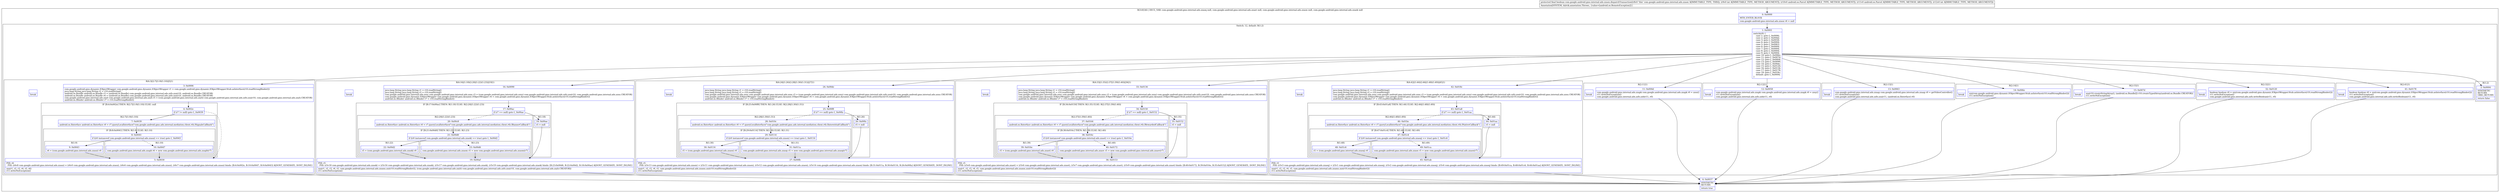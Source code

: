 digraph "CFG forcom.google.android.gms.internal.ads.zzaox.dispatchTransaction(ILandroid\/os\/Parcel;Landroid\/os\/Parcel;I)Z" {
subgraph cluster_Region_1961803058 {
label = "R(3:0|1|6) | DECL_VAR: com.google.android.gms.internal.ads.zzaoq null, com.google.android.gms.internal.ads.zzaot null, com.google.android.gms.internal.ads.zzaon null, com.google.android.gms.internal.ads.zzaok null\l";
node [shape=record,color=blue];
Node_0 [shape=record,label="{0\:\ 0x0000|MTH_ENTER_BLOCK\l|com.google.android.gms.internal.ads.zzaoz r6 = null\l}"];
subgraph cluster_SwitchRegion_1664837426 {
label = "Switch: 12, default: R(1:2)";
node [shape=record,color=blue];
Node_1 [shape=record,label="{1\:\ 0x0001|switch(r9) \{\l    case 1: goto L_0x0006;\l    case 2: goto L_0x004d;\l    case 3: goto L_0x0058;\l    case 4: goto L_0x0004;\l    case 5: goto L_0x0063;\l    case 6: goto L_0x0004;\l    case 7: goto L_0x0004;\l    case 8: goto L_0x0004;\l    case 9: goto L_0x0004;\l    case 10: goto L_0x006e;\l    case 11: goto L_0x007d;\l    case 12: goto L_0x0004;\l    case 13: goto L_0x0090;\l    case 14: goto L_0x00dc;\l    case 15: goto L_0x0120;\l    case 16: goto L_0x0134;\l    case 17: goto L_0x0178;\l    case 18: goto L_0x018c;\l    default: goto L_0x0004;\l\}\l}"];
subgraph cluster_Region_747376887 {
label = "R(4:3|(2:7|(1:9)(1:10))|5|1)";
node [shape=record,color=blue];
Node_3 [shape=record,label="{3\:\ 0x0006|com.google.android.gms.dynamic.IObjectWrapper com.google.android.gms.dynamic.IObjectWrapper r1 = com.google.android.gms.dynamic.IObjectWrapper.Stub.asInterface(r10.readStrongBinder())\ljava.lang.String java.lang.String r2 = r10.readString()\landroid.os.Bundle android.os.Bundle r3 = (android.os.Bundle) com.google.android.gms.internal.ads.zzfo.zza(r10, android.os.Bundle.CREATOR)\landroid.os.Bundle android.os.Bundle r4 = (android.os.Bundle) com.google.android.gms.internal.ads.zzfo.zza(r10, android.os.Bundle.CREATOR)\lcom.google.android.gms.internal.ads.zzyb com.google.android.gms.internal.ads.zzyb r5 = (com.google.android.gms.internal.ads.zzyb) com.google.android.gms.internal.ads.zzfo.zza(r10, com.google.android.gms.internal.ads.zzyb.CREATOR)\landroid.os.IBinder android.os.IBinder r7 = r10.readStrongBinder()\l}"];
subgraph cluster_IfRegion_537976367 {
label = "IF [B:4:0x002e] THEN: R(2:7|(1:9)(1:10)) ELSE: null";
node [shape=record,color=blue];
Node_4 [shape=record,label="{4\:\ 0x002e|if (r7 != null) goto L_0x0039\l}"];
subgraph cluster_Region_2131208751 {
label = "R(2:7|(1:9)(1:10))";
node [shape=record,color=blue];
Node_7 [shape=record,label="{7\:\ 0x0039|android.os.IInterface android.os.IInterface r0 = r7.queryLocalInterface(\"com.google.android.gms.ads.internal.mediation.client.rtb.ISignalsCallback\")\l}"];
subgraph cluster_IfRegion_1689372270 {
label = "IF [B:8:0x0041] THEN: R(1:9) ELSE: R(1:10)";
node [shape=record,color=blue];
Node_8 [shape=record,label="{8\:\ 0x0041|if ((r0 instanceof com.google.android.gms.internal.ads.zzaoz) == true) goto L_0x0043\l}"];
subgraph cluster_Region_1859906732 {
label = "R(1:9)";
node [shape=record,color=blue];
Node_9 [shape=record,label="{9\:\ 0x0043|r6 = (com.google.android.gms.internal.ads.zzaoz) r0\l}"];
}
subgraph cluster_Region_1979033813 {
label = "R(1:10)";
node [shape=record,color=blue];
Node_10 [shape=record,label="{10\:\ 0x0047|com.google.android.gms.internal.ads.zzapb r6 = new com.google.android.gms.internal.ads.zzapb(r7)\l}"];
}
}
}
}
Node_5 [shape=record,label="{5\:\ 0x0030|PHI: r6 \l  PHI: (r6v8 com.google.android.gms.internal.ads.zzaoz) = (r6v0 com.google.android.gms.internal.ads.zzaoz), (r6v6 com.google.android.gms.internal.ads.zzaoz), (r6v7 com.google.android.gms.internal.ads.zzaoz) binds: [B:4:0x002e, B:10:0x0047, B:9:0x0043] A[DONT_GENERATE, DONT_INLINE]\l|zza(r1, r2, r3, r4, r5, r6)\lr11.writeNoException()\l}"];
Node_InsnContainer_1139913939 [shape=record,label="{|break\l}"];
}
subgraph cluster_Region_325431695 {
label = "R(2:11|1)";
node [shape=record,color=blue];
Node_11 [shape=record,label="{11\:\ 0x004d|com.google.android.gms.internal.ads.zzapk com.google.android.gms.internal.ads.zzapk r0 = zzsx()\lr11.writeNoException()\lcom.google.android.gms.internal.ads.zzfo.zzb(r11, r0)\l}"];
Node_InsnContainer_225119821 [shape=record,label="{|break\l}"];
}
subgraph cluster_Region_1251620591 {
label = "R(2:12|1)";
node [shape=record,color=blue];
Node_12 [shape=record,label="{12\:\ 0x0058|com.google.android.gms.internal.ads.zzapk com.google.android.gms.internal.ads.zzapk r0 = zzsy()\lr11.writeNoException()\lcom.google.android.gms.internal.ads.zzfo.zzb(r11, r0)\l}"];
Node_InsnContainer_53661650 [shape=record,label="{|break\l}"];
}
subgraph cluster_Region_269084730 {
label = "R(2:13|1)";
node [shape=record,color=blue];
Node_13 [shape=record,label="{13\:\ 0x0063|com.google.android.gms.internal.ads.zzaap com.google.android.gms.internal.ads.zzaap r0 = getVideoController()\lr11.writeNoException()\lcom.google.android.gms.internal.ads.zzfo.zza(r11, (android.os.IInterface) r0)\l}"];
Node_InsnContainer_998779505 [shape=record,label="{|break\l}"];
}
subgraph cluster_Region_1972459263 {
label = "R(2:14|1)";
node [shape=record,color=blue];
Node_14 [shape=record,label="{14\:\ 0x006e|zzx(com.google.android.gms.dynamic.IObjectWrapper.Stub.asInterface(r10.readStrongBinder()))\lr11.writeNoException()\l}"];
Node_InsnContainer_542975846 [shape=record,label="{|break\l}"];
}
subgraph cluster_Region_889463008 {
label = "R(2:15|1)";
node [shape=record,color=blue];
Node_15 [shape=record,label="{15\:\ 0x007d|zza(r10.createStringArray(), (android.os.Bundle[]) r10.createTypedArray(android.os.Bundle.CREATOR))\lr11.writeNoException()\l}"];
Node_InsnContainer_1336233875 [shape=record,label="{|break\l}"];
}
subgraph cluster_Region_723870952 {
label = "R(4:16|(1:18)(2:20|(1:22)(1:23))|19|1)";
node [shape=record,color=blue];
Node_16 [shape=record,label="{16\:\ 0x0090|java.lang.String java.lang.String r1 = r10.readString()\ljava.lang.String java.lang.String r2 = r10.readString()\lcom.google.android.gms.internal.ads.zzxx com.google.android.gms.internal.ads.zzxx r3 = (com.google.android.gms.internal.ads.zzxx) com.google.android.gms.internal.ads.zzfo.zza(r10, com.google.android.gms.internal.ads.zzxx.CREATOR)\lcom.google.android.gms.dynamic.IObjectWrapper com.google.android.gms.dynamic.IObjectWrapper r4 = com.google.android.gms.dynamic.IObjectWrapper.Stub.asInterface(r10.readStrongBinder())\landroid.os.IBinder android.os.IBinder r7 = r10.readStrongBinder()\l}"];
subgraph cluster_IfRegion_1456462930 {
label = "IF [B:17:0x00ac] THEN: R(1:18) ELSE: R(2:20|(1:22)(1:23))";
node [shape=record,color=blue];
Node_17 [shape=record,label="{17\:\ 0x00ac|if (r7 == null) goto L_0x00ae\l}"];
subgraph cluster_Region_1541210999 {
label = "R(1:18)";
node [shape=record,color=blue];
Node_18 [shape=record,label="{18\:\ 0x00ae|r5 = null\l}"];
}
subgraph cluster_Region_1791976508 {
label = "R(2:20|(1:22)(1:23))";
node [shape=record,color=blue];
Node_20 [shape=record,label="{20\:\ 0x00c8|android.os.IInterface android.os.IInterface r0 = r7.queryLocalInterface(\"com.google.android.gms.ads.internal.mediation.client.rtb.IBannerCallback\")\l}"];
subgraph cluster_IfRegion_1646730689 {
label = "IF [B:21:0x00d0] THEN: R(1:22) ELSE: R(1:23)";
node [shape=record,color=blue];
Node_21 [shape=record,label="{21\:\ 0x00d0|if ((r0 instanceof com.google.android.gms.internal.ads.zzaok) == true) goto L_0x00d2\l}"];
subgraph cluster_Region_1252159643 {
label = "R(1:22)";
node [shape=record,color=blue];
Node_22 [shape=record,label="{22\:\ 0x00d2|r5 = (com.google.android.gms.internal.ads.zzaok) r0\l}"];
}
subgraph cluster_Region_1646606153 {
label = "R(1:23)";
node [shape=record,color=blue];
Node_23 [shape=record,label="{23\:\ 0x00d6|com.google.android.gms.internal.ads.zzaom r5 = new com.google.android.gms.internal.ads.zzaom(r7)\l}"];
}
}
}
}
Node_19 [shape=record,label="{19\:\ 0x00af|PHI: r5 \l  PHI: (r5v18 com.google.android.gms.internal.ads.zzaok) = (r5v16 com.google.android.gms.internal.ads.zzaok), (r5v17 com.google.android.gms.internal.ads.zzaok), (r5v19 com.google.android.gms.internal.ads.zzaok) binds: [B:23:0x00d6, B:22:0x00d2, B:18:0x00ae] A[DONT_GENERATE, DONT_INLINE]\l|zza(r1, r2, r3, r4, r5, com.google.android.gms.internal.ads.zzamx.zzz(r10.readStrongBinder()), (com.google.android.gms.internal.ads.zzyb) com.google.android.gms.internal.ads.zzfo.zza(r10, com.google.android.gms.internal.ads.zzyb.CREATOR))\lr11.writeNoException()\l}"];
Node_InsnContainer_813489718 [shape=record,label="{|break\l}"];
}
subgraph cluster_Region_1515406936 {
label = "R(4:24|(1:26)(2:28|(1:30)(1:31))|27|1)";
node [shape=record,color=blue];
Node_24 [shape=record,label="{24\:\ 0x00dc|java.lang.String java.lang.String r1 = r10.readString()\ljava.lang.String java.lang.String r2 = r10.readString()\lcom.google.android.gms.internal.ads.zzxx com.google.android.gms.internal.ads.zzxx r3 = (com.google.android.gms.internal.ads.zzxx) com.google.android.gms.internal.ads.zzfo.zza(r10, com.google.android.gms.internal.ads.zzxx.CREATOR)\lcom.google.android.gms.dynamic.IObjectWrapper com.google.android.gms.dynamic.IObjectWrapper r4 = com.google.android.gms.dynamic.IObjectWrapper.Stub.asInterface(r10.readStrongBinder())\landroid.os.IBinder android.os.IBinder r7 = r10.readStrongBinder()\l}"];
subgraph cluster_IfRegion_1716330868 {
label = "IF [B:25:0x00f8] THEN: R(1:26) ELSE: R(2:28|(1:30)(1:31))";
node [shape=record,color=blue];
Node_25 [shape=record,label="{25\:\ 0x00f8|if (r7 == null) goto L_0x00fa\l}"];
subgraph cluster_Region_419572736 {
label = "R(1:26)";
node [shape=record,color=blue];
Node_26 [shape=record,label="{26\:\ 0x00fa|r5 = null\l}"];
}
subgraph cluster_Region_1575146700 {
label = "R(2:28|(1:30)(1:31))";
node [shape=record,color=blue];
Node_28 [shape=record,label="{28\:\ 0x010c|android.os.IInterface android.os.IInterface r0 = r7.queryLocalInterface(\"com.google.android.gms.ads.internal.mediation.client.rtb.IInterstitialCallback\")\l}"];
subgraph cluster_IfRegion_1564740212 {
label = "IF [B:29:0x0114] THEN: R(1:30) ELSE: R(1:31)";
node [shape=record,color=blue];
Node_29 [shape=record,label="{29\:\ 0x0114|if ((r0 instanceof com.google.android.gms.internal.ads.zzaon) == true) goto L_0x0116\l}"];
subgraph cluster_Region_1385027113 {
label = "R(1:30)";
node [shape=record,color=blue];
Node_30 [shape=record,label="{30\:\ 0x0116|r5 = (com.google.android.gms.internal.ads.zzaon) r0\l}"];
}
subgraph cluster_Region_493223430 {
label = "R(1:31)";
node [shape=record,color=blue];
Node_31 [shape=record,label="{31\:\ 0x011a|com.google.android.gms.internal.ads.zzaop r5 = new com.google.android.gms.internal.ads.zzaop(r7)\l}"];
}
}
}
}
Node_27 [shape=record,label="{27\:\ 0x00fb|PHI: r5 \l  PHI: (r5v13 com.google.android.gms.internal.ads.zzaon) = (r5v11 com.google.android.gms.internal.ads.zzaon), (r5v12 com.google.android.gms.internal.ads.zzaon), (r5v14 com.google.android.gms.internal.ads.zzaon) binds: [B:31:0x011a, B:30:0x0116, B:26:0x00fa] A[DONT_GENERATE, DONT_INLINE]\l|zza(r1, r2, r3, r4, r5, com.google.android.gms.internal.ads.zzamx.zzz(r10.readStrongBinder()))\lr11.writeNoException()\l}"];
Node_InsnContainer_2035525960 [shape=record,label="{|break\l}"];
}
subgraph cluster_Region_1601435264 {
label = "R(2:32|1)";
node [shape=record,color=blue];
Node_32 [shape=record,label="{32\:\ 0x0120|boolean boolean r0 = zzy(com.google.android.gms.dynamic.IObjectWrapper.Stub.asInterface(r10.readStrongBinder()))\lr11.writeNoException()\lcom.google.android.gms.internal.ads.zzfo.writeBoolean(r11, r0)\l}"];
Node_InsnContainer_1841595810 [shape=record,label="{|break\l}"];
}
subgraph cluster_Region_740743141 {
label = "R(4:33|(1:35)(2:37|(1:39)(1:40))|36|1)";
node [shape=record,color=blue];
Node_33 [shape=record,label="{33\:\ 0x0134|java.lang.String java.lang.String r1 = r10.readString()\ljava.lang.String java.lang.String r2 = r10.readString()\lcom.google.android.gms.internal.ads.zzxx com.google.android.gms.internal.ads.zzxx r3 = (com.google.android.gms.internal.ads.zzxx) com.google.android.gms.internal.ads.zzfo.zza(r10, com.google.android.gms.internal.ads.zzxx.CREATOR)\lcom.google.android.gms.dynamic.IObjectWrapper com.google.android.gms.dynamic.IObjectWrapper r4 = com.google.android.gms.dynamic.IObjectWrapper.Stub.asInterface(r10.readStrongBinder())\landroid.os.IBinder android.os.IBinder r7 = r10.readStrongBinder()\l}"];
subgraph cluster_IfRegion_117707790 {
label = "IF [B:34:0x0150] THEN: R(1:35) ELSE: R(2:37|(1:39)(1:40))";
node [shape=record,color=blue];
Node_34 [shape=record,label="{34\:\ 0x0150|if (r7 == null) goto L_0x0152\l}"];
subgraph cluster_Region_1534860556 {
label = "R(1:35)";
node [shape=record,color=blue];
Node_35 [shape=record,label="{35\:\ 0x0152|r5 = null\l}"];
}
subgraph cluster_Region_42937197 {
label = "R(2:37|(1:39)(1:40))";
node [shape=record,color=blue];
Node_37 [shape=record,label="{37\:\ 0x0164|android.os.IInterface android.os.IInterface r0 = r7.queryLocalInterface(\"com.google.android.gms.ads.internal.mediation.client.rtb.IRewardedCallback\")\l}"];
subgraph cluster_IfRegion_122703544 {
label = "IF [B:38:0x016c] THEN: R(1:39) ELSE: R(1:40)";
node [shape=record,color=blue];
Node_38 [shape=record,label="{38\:\ 0x016c|if ((r0 instanceof com.google.android.gms.internal.ads.zzaot) == true) goto L_0x016e\l}"];
subgraph cluster_Region_550739512 {
label = "R(1:39)";
node [shape=record,color=blue];
Node_39 [shape=record,label="{39\:\ 0x016e|r5 = (com.google.android.gms.internal.ads.zzaot) r0\l}"];
}
subgraph cluster_Region_500382488 {
label = "R(1:40)";
node [shape=record,color=blue];
Node_40 [shape=record,label="{40\:\ 0x0172|com.google.android.gms.internal.ads.zzaov r5 = new com.google.android.gms.internal.ads.zzaov(r7)\l}"];
}
}
}
}
Node_36 [shape=record,label="{36\:\ 0x0153|PHI: r5 \l  PHI: (r5v8 com.google.android.gms.internal.ads.zzaot) = (r5v6 com.google.android.gms.internal.ads.zzaot), (r5v7 com.google.android.gms.internal.ads.zzaot), (r5v9 com.google.android.gms.internal.ads.zzaot) binds: [B:40:0x0172, B:39:0x016e, B:35:0x0152] A[DONT_GENERATE, DONT_INLINE]\l|zza(r1, r2, r3, r4, r5, com.google.android.gms.internal.ads.zzamx.zzz(r10.readStrongBinder()))\lr11.writeNoException()\l}"];
Node_InsnContainer_150509150 [shape=record,label="{|break\l}"];
}
subgraph cluster_Region_2090626039 {
label = "R(2:41|1)";
node [shape=record,color=blue];
Node_41 [shape=record,label="{41\:\ 0x0178|boolean boolean r0 = zzz(com.google.android.gms.dynamic.IObjectWrapper.Stub.asInterface(r10.readStrongBinder()))\lr11.writeNoException()\lcom.google.android.gms.internal.ads.zzfo.writeBoolean(r11, r0)\l}"];
Node_InsnContainer_1587770393 [shape=record,label="{|break\l}"];
}
subgraph cluster_Region_755642233 {
label = "R(4:42|(1:44)(2:46|(1:48)(1:49))|45|1)";
node [shape=record,color=blue];
Node_42 [shape=record,label="{42\:\ 0x018c|java.lang.String java.lang.String r1 = r10.readString()\ljava.lang.String java.lang.String r2 = r10.readString()\lcom.google.android.gms.internal.ads.zzxx com.google.android.gms.internal.ads.zzxx r3 = (com.google.android.gms.internal.ads.zzxx) com.google.android.gms.internal.ads.zzfo.zza(r10, com.google.android.gms.internal.ads.zzxx.CREATOR)\lcom.google.android.gms.dynamic.IObjectWrapper com.google.android.gms.dynamic.IObjectWrapper r4 = com.google.android.gms.dynamic.IObjectWrapper.Stub.asInterface(r10.readStrongBinder())\landroid.os.IBinder android.os.IBinder r7 = r10.readStrongBinder()\l}"];
subgraph cluster_IfRegion_1969330445 {
label = "IF [B:43:0x01a8] THEN: R(1:44) ELSE: R(2:46|(1:48)(1:49))";
node [shape=record,color=blue];
Node_43 [shape=record,label="{43\:\ 0x01a8|if (r7 == null) goto L_0x01aa\l}"];
subgraph cluster_Region_1015488818 {
label = "R(1:44)";
node [shape=record,color=blue];
Node_44 [shape=record,label="{44\:\ 0x01aa|r5 = null\l}"];
}
subgraph cluster_Region_1156494721 {
label = "R(2:46|(1:48)(1:49))";
node [shape=record,color=blue];
Node_46 [shape=record,label="{46\:\ 0x01bc|android.os.IInterface android.os.IInterface r0 = r7.queryLocalInterface(\"com.google.android.gms.ads.internal.mediation.client.rtb.INativeCallback\")\l}"];
subgraph cluster_IfRegion_1948555736 {
label = "IF [B:47:0x01c4] THEN: R(1:48) ELSE: R(1:49)";
node [shape=record,color=blue];
Node_47 [shape=record,label="{47\:\ 0x01c4|if ((r0 instanceof com.google.android.gms.internal.ads.zzaoq) == true) goto L_0x01c6\l}"];
subgraph cluster_Region_225759136 {
label = "R(1:48)";
node [shape=record,color=blue];
Node_48 [shape=record,label="{48\:\ 0x01c6|r5 = (com.google.android.gms.internal.ads.zzaoq) r0\l}"];
}
subgraph cluster_Region_136908355 {
label = "R(1:49)";
node [shape=record,color=blue];
Node_49 [shape=record,label="{49\:\ 0x01ca|com.google.android.gms.internal.ads.zzaos r5 = new com.google.android.gms.internal.ads.zzaos(r7)\l}"];
}
}
}
}
Node_45 [shape=record,label="{45\:\ 0x01ab|PHI: r5 \l  PHI: (r5v3 com.google.android.gms.internal.ads.zzaoq) = (r5v1 com.google.android.gms.internal.ads.zzaoq), (r5v2 com.google.android.gms.internal.ads.zzaoq), (r5v4 com.google.android.gms.internal.ads.zzaoq) binds: [B:49:0x01ca, B:48:0x01c6, B:44:0x01aa] A[DONT_GENERATE, DONT_INLINE]\l|zza(r1, r2, r3, r4, r5, com.google.android.gms.internal.ads.zzamx.zzz(r10.readStrongBinder()))\lr11.writeNoException()\l}"];
Node_InsnContainer_979279724 [shape=record,label="{|break\l}"];
}
subgraph cluster_Region_1937695760 {
label = "R(1:2)";
node [shape=record,color=blue];
Node_2 [shape=record,label="{2\:\ 0x0004|SYNTHETIC\lRETURN\lORIG_RETURN\l|return false\l}"];
}
}
Node_6 [shape=record,label="{6\:\ 0x0037|SYNTHETIC\lRETURN\l|return true\l}"];
}
MethodNode[shape=record,label="{protected final boolean com.google.android.gms.internal.ads.zzaox.dispatchTransaction((r8v0 'this' com.google.android.gms.internal.ads.zzaox A[IMMUTABLE_TYPE, THIS]), (r9v0 int A[IMMUTABLE_TYPE, METHOD_ARGUMENT]), (r10v0 android.os.Parcel A[IMMUTABLE_TYPE, METHOD_ARGUMENT]), (r11v0 android.os.Parcel A[IMMUTABLE_TYPE, METHOD_ARGUMENT]), (r12v0 int A[IMMUTABLE_TYPE, METHOD_ARGUMENT]))  | Annotation[SYSTEM, dalvik.annotation.Throws, \{value=[android.os.RemoteException]\}]\l}"];
MethodNode -> Node_0;
Node_0 -> Node_1;
Node_1 -> Node_2;
Node_1 -> Node_3;
Node_1 -> Node_11;
Node_1 -> Node_12;
Node_1 -> Node_13;
Node_1 -> Node_14;
Node_1 -> Node_15;
Node_1 -> Node_16;
Node_1 -> Node_24;
Node_1 -> Node_32;
Node_1 -> Node_33;
Node_1 -> Node_41;
Node_1 -> Node_42;
Node_3 -> Node_4;
Node_4 -> Node_5[style=dashed];
Node_4 -> Node_7;
Node_7 -> Node_8;
Node_8 -> Node_9;
Node_8 -> Node_10[style=dashed];
Node_9 -> Node_5;
Node_10 -> Node_5;
Node_5 -> Node_6;
Node_11 -> Node_6;
Node_12 -> Node_6;
Node_13 -> Node_6;
Node_14 -> Node_6;
Node_15 -> Node_6;
Node_16 -> Node_17;
Node_17 -> Node_18;
Node_17 -> Node_20[style=dashed];
Node_18 -> Node_19;
Node_20 -> Node_21;
Node_21 -> Node_22;
Node_21 -> Node_23[style=dashed];
Node_22 -> Node_19;
Node_23 -> Node_19;
Node_19 -> Node_6;
Node_24 -> Node_25;
Node_25 -> Node_26;
Node_25 -> Node_28[style=dashed];
Node_26 -> Node_27;
Node_28 -> Node_29;
Node_29 -> Node_30;
Node_29 -> Node_31[style=dashed];
Node_30 -> Node_27;
Node_31 -> Node_27;
Node_27 -> Node_6;
Node_32 -> Node_6;
Node_33 -> Node_34;
Node_34 -> Node_35;
Node_34 -> Node_37[style=dashed];
Node_35 -> Node_36;
Node_37 -> Node_38;
Node_38 -> Node_39;
Node_38 -> Node_40[style=dashed];
Node_39 -> Node_36;
Node_40 -> Node_36;
Node_36 -> Node_6;
Node_41 -> Node_6;
Node_42 -> Node_43;
Node_43 -> Node_44;
Node_43 -> Node_46[style=dashed];
Node_44 -> Node_45;
Node_46 -> Node_47;
Node_47 -> Node_48;
Node_47 -> Node_49[style=dashed];
Node_48 -> Node_45;
Node_49 -> Node_45;
Node_45 -> Node_6;
}

